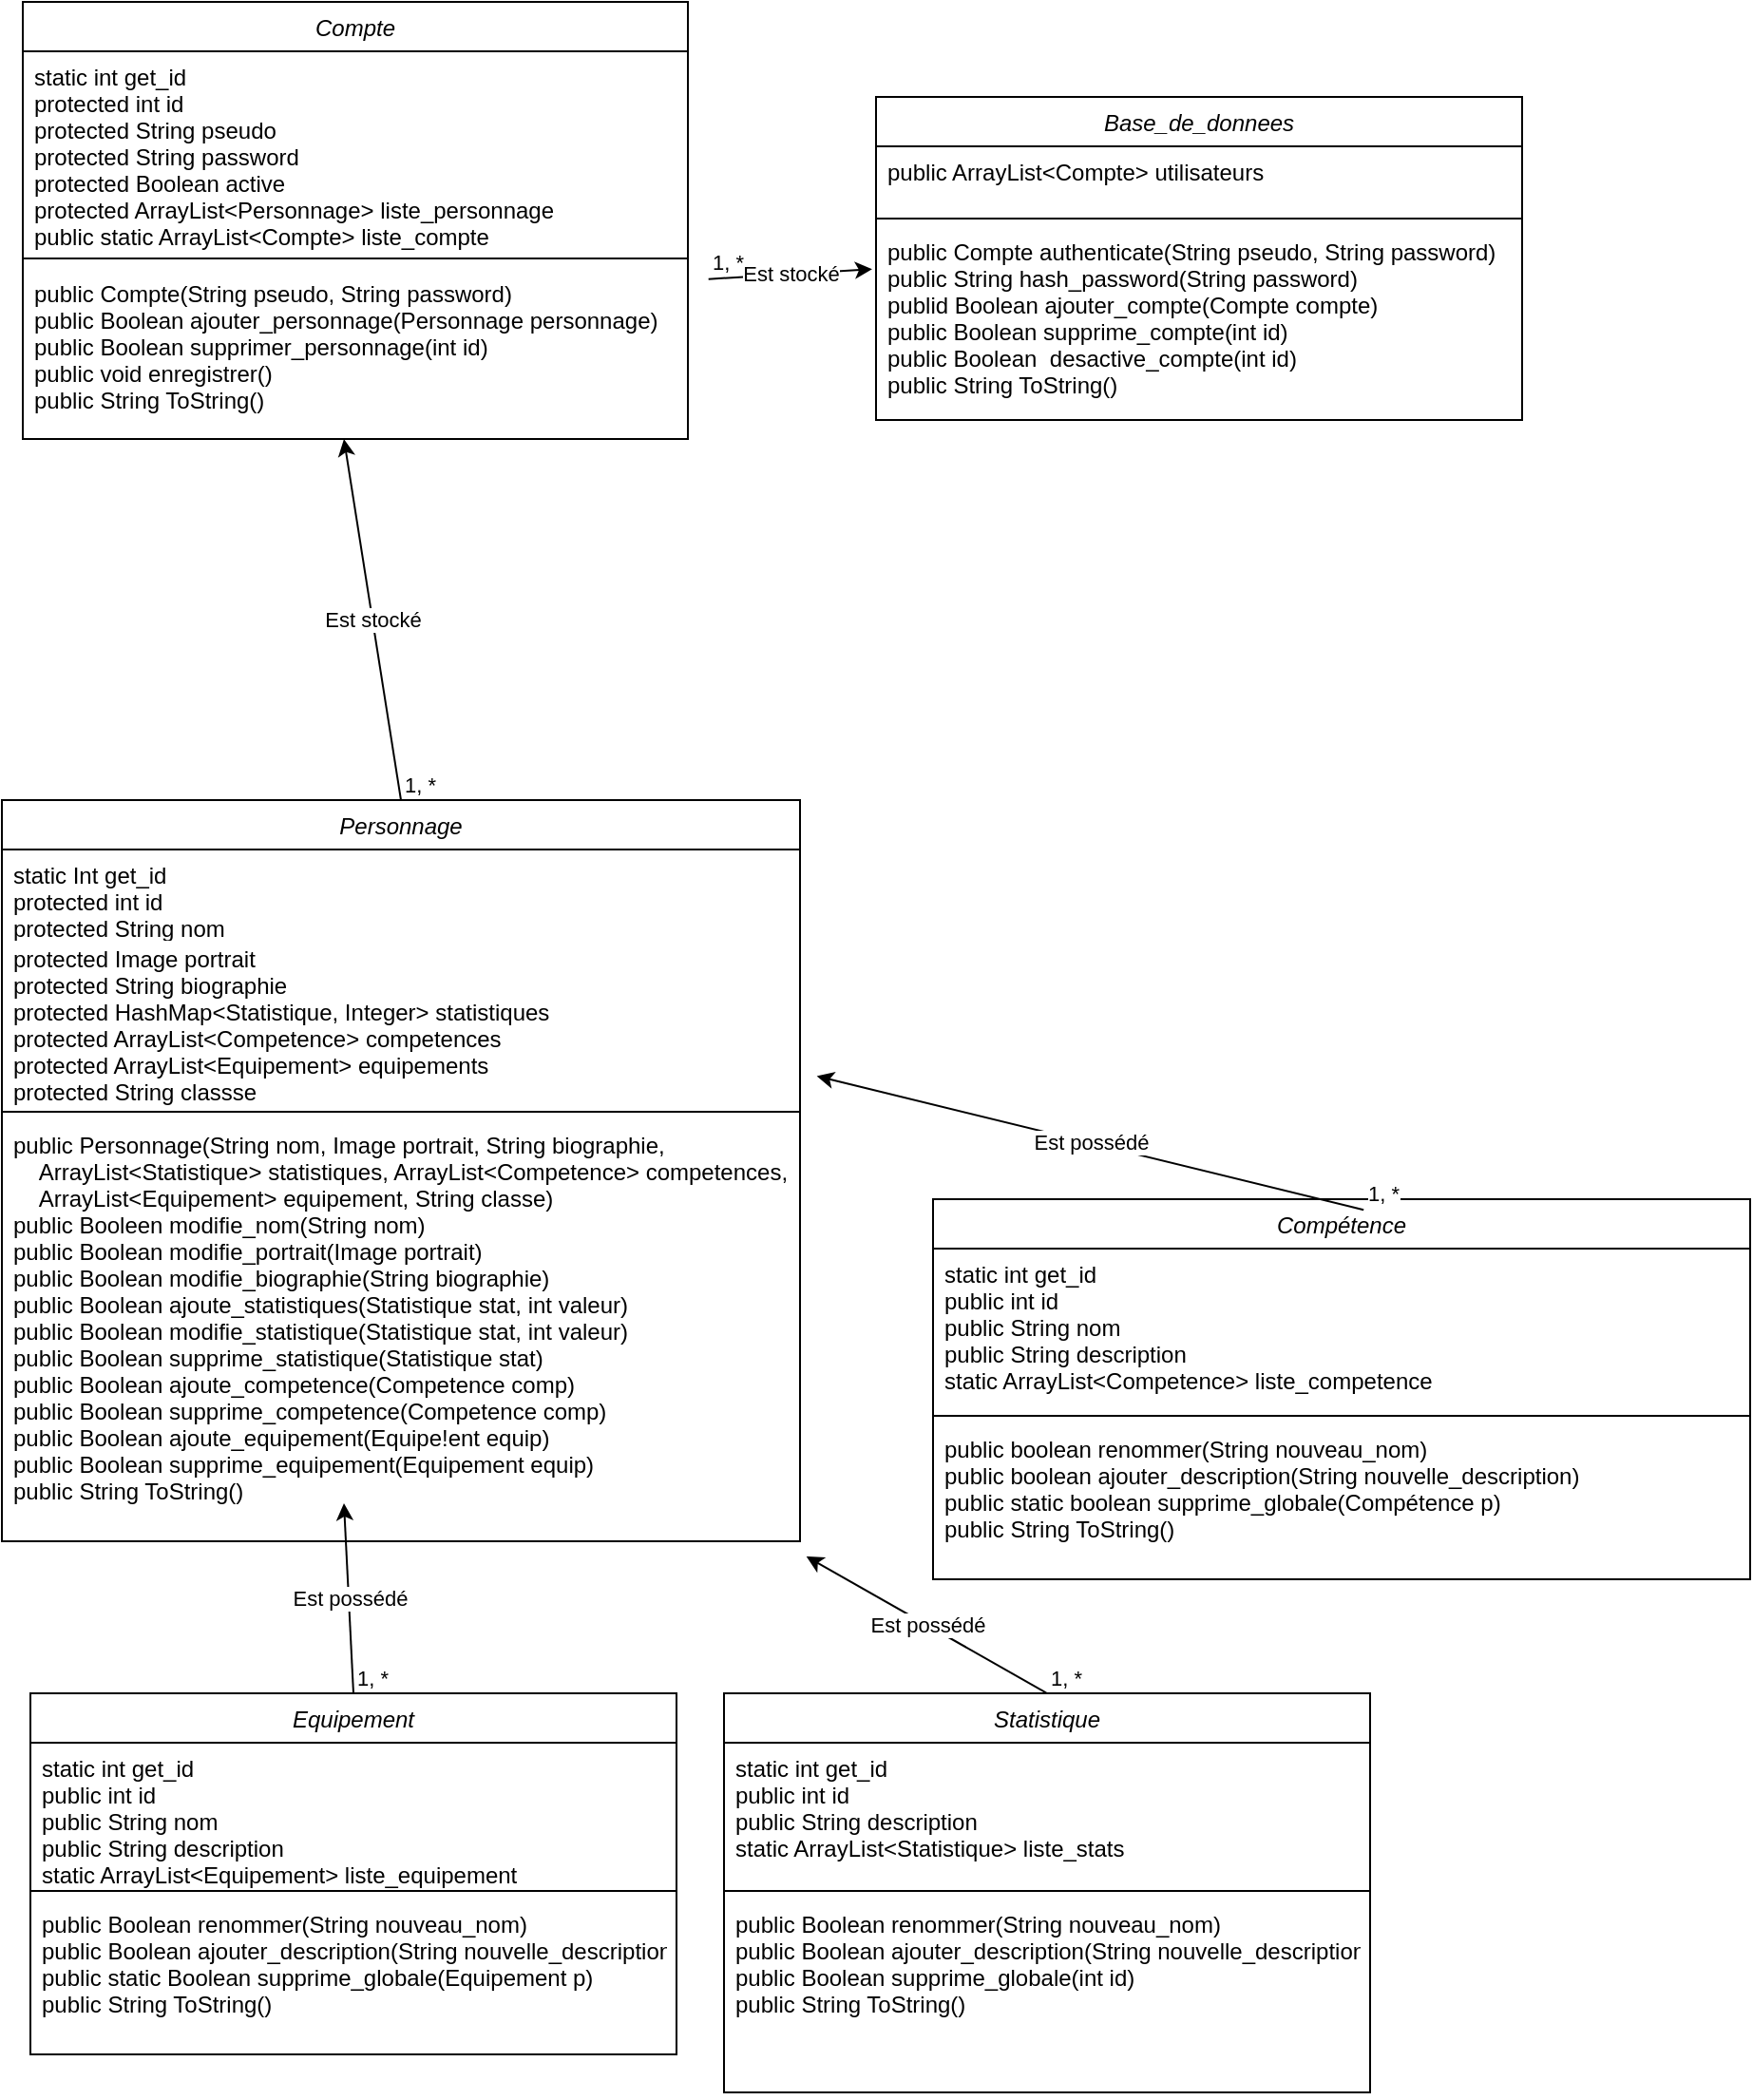 <mxfile version="26.0.16">
  <diagram name="Page-1" id="Ys_Si_Kp9JGe3EzJ7wWJ">
    <mxGraphModel dx="593" dy="620" grid="1" gridSize="10" guides="1" tooltips="1" connect="1" arrows="1" fold="1" page="1" pageScale="1" pageWidth="827" pageHeight="1169" math="0" shadow="0">
      <root>
        <mxCell id="0" />
        <mxCell id="1" parent="0" />
        <mxCell id="01AiD1RpHDVqo8bFV30B-1" value="Compte" style="swimlane;fontStyle=2;align=center;verticalAlign=top;childLayout=stackLayout;horizontal=1;startSize=26;horizontalStack=0;resizeParent=1;resizeLast=0;collapsible=1;marginBottom=0;rounded=0;shadow=0;strokeWidth=1;" vertex="1" parent="1">
          <mxGeometry x="21" y="110" width="350" height="230" as="geometry">
            <mxRectangle x="230" y="140" width="160" height="26" as="alternateBounds" />
          </mxGeometry>
        </mxCell>
        <mxCell id="01AiD1RpHDVqo8bFV30B-2" value="static int get_id&#xa;protected int id&#xa;protected String pseudo&#xa;protected String password&#xa;protected Boolean active&#xa;protected ArrayList&lt;Personnage&gt; liste_personnage&#xa;public static ArrayList&lt;Compte&gt; liste_compte" style="text;align=left;verticalAlign=top;spacingLeft=4;spacingRight=4;overflow=hidden;rotatable=0;points=[[0,0.5],[1,0.5]];portConstraint=eastwest;" vertex="1" parent="01AiD1RpHDVqo8bFV30B-1">
          <mxGeometry y="26" width="350" height="104" as="geometry" />
        </mxCell>
        <mxCell id="01AiD1RpHDVqo8bFV30B-4" value="" style="line;html=1;strokeWidth=1;align=left;verticalAlign=middle;spacingTop=-1;spacingLeft=3;spacingRight=3;rotatable=0;labelPosition=right;points=[];portConstraint=eastwest;" vertex="1" parent="01AiD1RpHDVqo8bFV30B-1">
          <mxGeometry y="130" width="350" height="10" as="geometry" />
        </mxCell>
        <mxCell id="01AiD1RpHDVqo8bFV30B-5" value="public Compte(String pseudo, String password)&#xa;public Boolean ajouter_personnage(Personnage personnage)&#xa;public Boolean supprimer_personnage(int id)&#xa;public void enregistrer()&#xa;public String ToString()" style="text;align=left;verticalAlign=top;spacingLeft=4;spacingRight=4;overflow=hidden;rotatable=0;points=[[0,0.5],[1,0.5]];portConstraint=eastwest;" vertex="1" parent="01AiD1RpHDVqo8bFV30B-1">
          <mxGeometry y="140" width="350" height="76" as="geometry" />
        </mxCell>
        <mxCell id="01AiD1RpHDVqo8bFV30B-6" value="Base_de_donnees" style="swimlane;fontStyle=2;align=center;verticalAlign=top;childLayout=stackLayout;horizontal=1;startSize=26;horizontalStack=0;resizeParent=1;resizeLast=0;collapsible=1;marginBottom=0;rounded=0;shadow=0;strokeWidth=1;" vertex="1" parent="1">
          <mxGeometry x="470" y="160" width="340" height="170" as="geometry">
            <mxRectangle x="230" y="140" width="160" height="26" as="alternateBounds" />
          </mxGeometry>
        </mxCell>
        <mxCell id="01AiD1RpHDVqo8bFV30B-7" value="public ArrayList&lt;Compte&gt; utilisateurs" style="text;align=left;verticalAlign=top;spacingLeft=4;spacingRight=4;overflow=hidden;rotatable=0;points=[[0,0.5],[1,0.5]];portConstraint=eastwest;" vertex="1" parent="01AiD1RpHDVqo8bFV30B-6">
          <mxGeometry y="26" width="340" height="34" as="geometry" />
        </mxCell>
        <mxCell id="01AiD1RpHDVqo8bFV30B-8" value="" style="line;html=1;strokeWidth=1;align=left;verticalAlign=middle;spacingTop=-1;spacingLeft=3;spacingRight=3;rotatable=0;labelPosition=right;points=[];portConstraint=eastwest;" vertex="1" parent="01AiD1RpHDVqo8bFV30B-6">
          <mxGeometry y="60" width="340" height="8" as="geometry" />
        </mxCell>
        <mxCell id="01AiD1RpHDVqo8bFV30B-9" value="public Compte authenticate(String pseudo, String password)&#xa;public String hash_password(String password)&#xa;publid Boolean ajouter_compte(Compte compte)&#xa;public Boolean supprime_compte(int id)&#xa;public Boolean  desactive_compte(int id)&#xa;public String ToString()" style="text;align=left;verticalAlign=top;spacingLeft=4;spacingRight=4;overflow=hidden;rotatable=0;points=[[0,0.5],[1,0.5]];portConstraint=eastwest;" vertex="1" parent="01AiD1RpHDVqo8bFV30B-6">
          <mxGeometry y="68" width="340" height="102" as="geometry" />
        </mxCell>
        <mxCell id="01AiD1RpHDVqo8bFV30B-10" value="Personnage" style="swimlane;fontStyle=2;align=center;verticalAlign=top;childLayout=stackLayout;horizontal=1;startSize=26;horizontalStack=0;resizeParent=1;resizeLast=0;collapsible=1;marginBottom=0;rounded=0;shadow=0;strokeWidth=1;" vertex="1" parent="1">
          <mxGeometry x="10" y="530" width="420" height="390" as="geometry">
            <mxRectangle x="230" y="140" width="160" height="26" as="alternateBounds" />
          </mxGeometry>
        </mxCell>
        <mxCell id="01AiD1RpHDVqo8bFV30B-11" value="static Int get_id&#xa;protected int id&#xa;protected String nom" style="text;align=left;verticalAlign=top;spacingLeft=4;spacingRight=4;overflow=hidden;rotatable=0;points=[[0,0.5],[1,0.5]];portConstraint=eastwest;" vertex="1" parent="01AiD1RpHDVqo8bFV30B-10">
          <mxGeometry y="26" width="420" height="44" as="geometry" />
        </mxCell>
        <mxCell id="01AiD1RpHDVqo8bFV30B-12" value="protected Image portrait&#xa;protected String biographie&#xa;protected HashMap&lt;Statistique, Integer&gt; statistiques&#xa;protected ArrayList&lt;Competence&gt; competences&#xa;protected ArrayList&lt;Equipement&gt; equipements&#xa;protected String classse " style="text;align=left;verticalAlign=top;spacingLeft=4;spacingRight=4;overflow=hidden;rotatable=0;points=[[0,0.5],[1,0.5]];portConstraint=eastwest;rounded=0;shadow=0;html=0;" vertex="1" parent="01AiD1RpHDVqo8bFV30B-10">
          <mxGeometry y="70" width="420" height="90" as="geometry" />
        </mxCell>
        <mxCell id="01AiD1RpHDVqo8bFV30B-13" value="" style="line;html=1;strokeWidth=1;align=left;verticalAlign=middle;spacingTop=-1;spacingLeft=3;spacingRight=3;rotatable=0;labelPosition=right;points=[];portConstraint=eastwest;" vertex="1" parent="01AiD1RpHDVqo8bFV30B-10">
          <mxGeometry y="160" width="420" height="8" as="geometry" />
        </mxCell>
        <mxCell id="01AiD1RpHDVqo8bFV30B-14" value="public Personnage(String nom, Image portrait, String biographie,&#xa;    ArrayList&lt;Statistique&gt; statistiques, ArrayList&lt;Competence&gt; competences,&#xa;    ArrayList&lt;Equipement&gt; equipement, String classe)&#xa;public Booleen modifie_nom(String nom)&#xa;public Boolean modifie_portrait(Image portrait)&#xa;public Boolean modifie_biographie(String biographie)&#xa;public Boolean ajoute_statistiques(Statistique stat, int valeur)&#xa;public Boolean modifie_statistique(Statistique stat, int valeur)&#xa;public Boolean supprime_statistique(Statistique stat)&#xa;public Boolean ajoute_competence(Competence comp)&#xa;public Boolean supprime_competence(Competence comp)&#xa;public Boolean ajoute_equipement(Equipe!ent equip)&#xa;public Boolean supprime_equipement(Equipement equip)&#xa;public String ToString()" style="text;align=left;verticalAlign=top;spacingLeft=4;spacingRight=4;overflow=hidden;rotatable=0;points=[[0,0.5],[1,0.5]];portConstraint=eastwest;" vertex="1" parent="01AiD1RpHDVqo8bFV30B-10">
          <mxGeometry y="168" width="420" height="222" as="geometry" />
        </mxCell>
        <mxCell id="01AiD1RpHDVqo8bFV30B-15" value="Compétence" style="swimlane;fontStyle=2;align=center;verticalAlign=top;childLayout=stackLayout;horizontal=1;startSize=26;horizontalStack=0;resizeParent=1;resizeLast=0;collapsible=1;marginBottom=0;rounded=0;shadow=0;strokeWidth=1;" vertex="1" parent="1">
          <mxGeometry x="500" y="740" width="430" height="200" as="geometry">
            <mxRectangle x="230" y="140" width="160" height="26" as="alternateBounds" />
          </mxGeometry>
        </mxCell>
        <mxCell id="01AiD1RpHDVqo8bFV30B-16" value="static int get_id&#xa;public int id&#xa;public String nom&#xa;public String description&#xa;static ArrayList&lt;Competence&gt; liste_competence&#xa;" style="text;align=left;verticalAlign=top;spacingLeft=4;spacingRight=4;overflow=hidden;rotatable=0;points=[[0,0.5],[1,0.5]];portConstraint=eastwest;" vertex="1" parent="01AiD1RpHDVqo8bFV30B-15">
          <mxGeometry y="26" width="430" height="84" as="geometry" />
        </mxCell>
        <mxCell id="01AiD1RpHDVqo8bFV30B-17" value="" style="line;html=1;strokeWidth=1;align=left;verticalAlign=middle;spacingTop=-1;spacingLeft=3;spacingRight=3;rotatable=0;labelPosition=right;points=[];portConstraint=eastwest;" vertex="1" parent="01AiD1RpHDVqo8bFV30B-15">
          <mxGeometry y="110" width="430" height="8" as="geometry" />
        </mxCell>
        <mxCell id="01AiD1RpHDVqo8bFV30B-18" value="public boolean renommer(String nouveau_nom)&#xa;public boolean ajouter_description(String nouvelle_description)&#xa;public static boolean supprime_globale(Compétence p)&#xa;public String ToString()" style="text;align=left;verticalAlign=top;spacingLeft=4;spacingRight=4;overflow=hidden;rotatable=0;points=[[0,0.5],[1,0.5]];portConstraint=eastwest;" vertex="1" parent="01AiD1RpHDVqo8bFV30B-15">
          <mxGeometry y="118" width="430" height="82" as="geometry" />
        </mxCell>
        <mxCell id="01AiD1RpHDVqo8bFV30B-19" value="Statistique" style="swimlane;fontStyle=2;align=center;verticalAlign=top;childLayout=stackLayout;horizontal=1;startSize=26;horizontalStack=0;resizeParent=1;resizeLast=0;collapsible=1;marginBottom=0;rounded=0;shadow=0;strokeWidth=1;" vertex="1" parent="1">
          <mxGeometry x="390" y="1000" width="340" height="210" as="geometry">
            <mxRectangle x="230" y="140" width="160" height="26" as="alternateBounds" />
          </mxGeometry>
        </mxCell>
        <mxCell id="01AiD1RpHDVqo8bFV30B-20" value="static int get_id&#xa;public int id&#xa;public String description&#xa;static ArrayList&lt;Statistique&gt; liste_stats" style="text;align=left;verticalAlign=top;spacingLeft=4;spacingRight=4;overflow=hidden;rotatable=0;points=[[0,0.5],[1,0.5]];portConstraint=eastwest;" vertex="1" parent="01AiD1RpHDVqo8bFV30B-19">
          <mxGeometry y="26" width="340" height="74" as="geometry" />
        </mxCell>
        <mxCell id="01AiD1RpHDVqo8bFV30B-21" value="" style="line;html=1;strokeWidth=1;align=left;verticalAlign=middle;spacingTop=-1;spacingLeft=3;spacingRight=3;rotatable=0;labelPosition=right;points=[];portConstraint=eastwest;" vertex="1" parent="01AiD1RpHDVqo8bFV30B-19">
          <mxGeometry y="100" width="340" height="8" as="geometry" />
        </mxCell>
        <mxCell id="01AiD1RpHDVqo8bFV30B-22" value="public Boolean renommer(String nouveau_nom)&#xa;public Boolean ajouter_description(String nouvelle_description)&#xa;public Boolean supprime_globale(int id)&#xa;public String ToString()" style="text;align=left;verticalAlign=top;spacingLeft=4;spacingRight=4;overflow=hidden;rotatable=0;points=[[0,0.5],[1,0.5]];portConstraint=eastwest;" vertex="1" parent="01AiD1RpHDVqo8bFV30B-19">
          <mxGeometry y="108" width="340" height="102" as="geometry" />
        </mxCell>
        <mxCell id="01AiD1RpHDVqo8bFV30B-23" value="Est stocké" style="endArrow=classic;html=1;rounded=0;exitX=1.031;exitY=0.077;exitDx=0;exitDy=0;exitPerimeter=0;entryX=-0.006;entryY=0.222;entryDx=0;entryDy=0;entryPerimeter=0;" edge="1" parent="1" source="01AiD1RpHDVqo8bFV30B-5" target="01AiD1RpHDVqo8bFV30B-9">
          <mxGeometry relative="1" as="geometry">
            <mxPoint x="350" y="260" as="sourcePoint" />
            <mxPoint x="510" y="260" as="targetPoint" />
          </mxGeometry>
        </mxCell>
        <mxCell id="01AiD1RpHDVqo8bFV30B-24" value="1, *" style="edgeLabel;resizable=0;html=1;;align=left;verticalAlign=bottom;" connectable="0" vertex="1" parent="01AiD1RpHDVqo8bFV30B-23">
          <mxGeometry x="-1" relative="1" as="geometry" />
        </mxCell>
        <mxCell id="01AiD1RpHDVqo8bFV30B-25" value="&lt;div&gt;&lt;br&gt;&lt;/div&gt;&lt;div&gt;&lt;br&gt;&lt;/div&gt;" style="edgeLabel;resizable=0;html=1;;align=right;verticalAlign=bottom;" connectable="0" vertex="1" parent="01AiD1RpHDVqo8bFV30B-23">
          <mxGeometry x="1" relative="1" as="geometry" />
        </mxCell>
        <mxCell id="01AiD1RpHDVqo8bFV30B-26" value="Est stocké" style="endArrow=classic;html=1;rounded=0;exitX=0.5;exitY=0;exitDx=0;exitDy=0;" edge="1" parent="1" source="01AiD1RpHDVqo8bFV30B-10">
          <mxGeometry relative="1" as="geometry">
            <mxPoint x="70" y="463" as="sourcePoint" />
            <mxPoint x="190" y="340" as="targetPoint" />
          </mxGeometry>
        </mxCell>
        <mxCell id="01AiD1RpHDVqo8bFV30B-27" value="1, *" style="edgeLabel;resizable=0;html=1;;align=left;verticalAlign=bottom;" connectable="0" vertex="1" parent="01AiD1RpHDVqo8bFV30B-26">
          <mxGeometry x="-1" relative="1" as="geometry" />
        </mxCell>
        <mxCell id="01AiD1RpHDVqo8bFV30B-28" value="&lt;div&gt;&lt;br&gt;&lt;/div&gt;&lt;div&gt;&lt;br&gt;&lt;/div&gt;" style="edgeLabel;resizable=0;html=1;;align=right;verticalAlign=bottom;" connectable="0" vertex="1" parent="01AiD1RpHDVqo8bFV30B-26">
          <mxGeometry x="1" relative="1" as="geometry" />
        </mxCell>
        <mxCell id="01AiD1RpHDVqo8bFV30B-29" value="Est possédé" style="endArrow=classic;html=1;rounded=0;exitX=0.5;exitY=0;exitDx=0;exitDy=0;" edge="1" parent="1" source="01AiD1RpHDVqo8bFV30B-38">
          <mxGeometry relative="1" as="geometry">
            <mxPoint x="220" y="970" as="sourcePoint" />
            <mxPoint x="190" y="900" as="targetPoint" />
          </mxGeometry>
        </mxCell>
        <mxCell id="01AiD1RpHDVqo8bFV30B-30" value="1, *" style="edgeLabel;resizable=0;html=1;;align=left;verticalAlign=bottom;" connectable="0" vertex="1" parent="01AiD1RpHDVqo8bFV30B-29">
          <mxGeometry x="-1" relative="1" as="geometry" />
        </mxCell>
        <mxCell id="01AiD1RpHDVqo8bFV30B-31" value="&lt;div&gt;&lt;br&gt;&lt;/div&gt;&lt;div&gt;&lt;br&gt;&lt;/div&gt;" style="edgeLabel;resizable=0;html=1;;align=right;verticalAlign=bottom;" connectable="0" vertex="1" parent="01AiD1RpHDVqo8bFV30B-29">
          <mxGeometry x="1" relative="1" as="geometry" />
        </mxCell>
        <mxCell id="01AiD1RpHDVqo8bFV30B-32" value="Est possédé" style="endArrow=classic;html=1;rounded=0;exitX=0.527;exitY=0.028;exitDx=0;exitDy=0;entryX=1.021;entryY=0.836;entryDx=0;entryDy=0;entryPerimeter=0;exitPerimeter=0;" edge="1" parent="1" source="01AiD1RpHDVqo8bFV30B-15" target="01AiD1RpHDVqo8bFV30B-12">
          <mxGeometry relative="1" as="geometry">
            <mxPoint x="487" y="740" as="sourcePoint" />
            <mxPoint x="457" y="620" as="targetPoint" />
          </mxGeometry>
        </mxCell>
        <mxCell id="01AiD1RpHDVqo8bFV30B-33" value="1, *" style="edgeLabel;resizable=0;html=1;;align=left;verticalAlign=bottom;" connectable="0" vertex="1" parent="01AiD1RpHDVqo8bFV30B-32">
          <mxGeometry x="-1" relative="1" as="geometry" />
        </mxCell>
        <mxCell id="01AiD1RpHDVqo8bFV30B-34" value="&lt;div&gt;&lt;br&gt;&lt;/div&gt;&lt;div&gt;&lt;br&gt;&lt;/div&gt;" style="edgeLabel;resizable=0;html=1;;align=right;verticalAlign=bottom;" connectable="0" vertex="1" parent="01AiD1RpHDVqo8bFV30B-32">
          <mxGeometry x="1" relative="1" as="geometry" />
        </mxCell>
        <mxCell id="01AiD1RpHDVqo8bFV30B-35" value="Est possédé" style="endArrow=classic;html=1;rounded=0;exitX=0.5;exitY=0;exitDx=0;exitDy=0;entryX=1.008;entryY=1.036;entryDx=0;entryDy=0;entryPerimeter=0;" edge="1" parent="1" source="01AiD1RpHDVqo8bFV30B-19" target="01AiD1RpHDVqo8bFV30B-14">
          <mxGeometry relative="1" as="geometry">
            <mxPoint x="680" y="911" as="sourcePoint" />
            <mxPoint x="650" y="791" as="targetPoint" />
          </mxGeometry>
        </mxCell>
        <mxCell id="01AiD1RpHDVqo8bFV30B-36" value="1, *" style="edgeLabel;resizable=0;html=1;;align=left;verticalAlign=bottom;" connectable="0" vertex="1" parent="01AiD1RpHDVqo8bFV30B-35">
          <mxGeometry x="-1" relative="1" as="geometry" />
        </mxCell>
        <mxCell id="01AiD1RpHDVqo8bFV30B-37" value="&lt;div&gt;&lt;br&gt;&lt;/div&gt;&lt;div&gt;&lt;br&gt;&lt;/div&gt;" style="edgeLabel;resizable=0;html=1;;align=right;verticalAlign=bottom;" connectable="0" vertex="1" parent="01AiD1RpHDVqo8bFV30B-35">
          <mxGeometry x="1" relative="1" as="geometry" />
        </mxCell>
        <mxCell id="01AiD1RpHDVqo8bFV30B-38" value="Equipement" style="swimlane;fontStyle=2;align=center;verticalAlign=top;childLayout=stackLayout;horizontal=1;startSize=26;horizontalStack=0;resizeParent=1;resizeLast=0;collapsible=1;marginBottom=0;rounded=0;shadow=0;strokeWidth=1;" vertex="1" parent="1">
          <mxGeometry x="25" y="1000" width="340" height="190" as="geometry">
            <mxRectangle x="230" y="140" width="160" height="26" as="alternateBounds" />
          </mxGeometry>
        </mxCell>
        <mxCell id="01AiD1RpHDVqo8bFV30B-39" value="static int get_id&#xa;public int id&#xa;public String nom&#xa;public String description&#xa;static ArrayList&lt;Equipement&gt; liste_equipement" style="text;align=left;verticalAlign=top;spacingLeft=4;spacingRight=4;overflow=hidden;rotatable=0;points=[[0,0.5],[1,0.5]];portConstraint=eastwest;" vertex="1" parent="01AiD1RpHDVqo8bFV30B-38">
          <mxGeometry y="26" width="340" height="74" as="geometry" />
        </mxCell>
        <mxCell id="01AiD1RpHDVqo8bFV30B-40" value="" style="line;html=1;strokeWidth=1;align=left;verticalAlign=middle;spacingTop=-1;spacingLeft=3;spacingRight=3;rotatable=0;labelPosition=right;points=[];portConstraint=eastwest;" vertex="1" parent="01AiD1RpHDVqo8bFV30B-38">
          <mxGeometry y="100" width="340" height="8" as="geometry" />
        </mxCell>
        <mxCell id="01AiD1RpHDVqo8bFV30B-41" value="public Boolean renommer(String nouveau_nom)&#xa;public Boolean ajouter_description(String nouvelle_description)&#xa;public static Boolean supprime_globale(Equipement p)&#xa;public String ToString()" style="text;align=left;verticalAlign=top;spacingLeft=4;spacingRight=4;overflow=hidden;rotatable=0;points=[[0,0.5],[1,0.5]];portConstraint=eastwest;" vertex="1" parent="01AiD1RpHDVqo8bFV30B-38">
          <mxGeometry y="108" width="340" height="82" as="geometry" />
        </mxCell>
      </root>
    </mxGraphModel>
  </diagram>
</mxfile>
